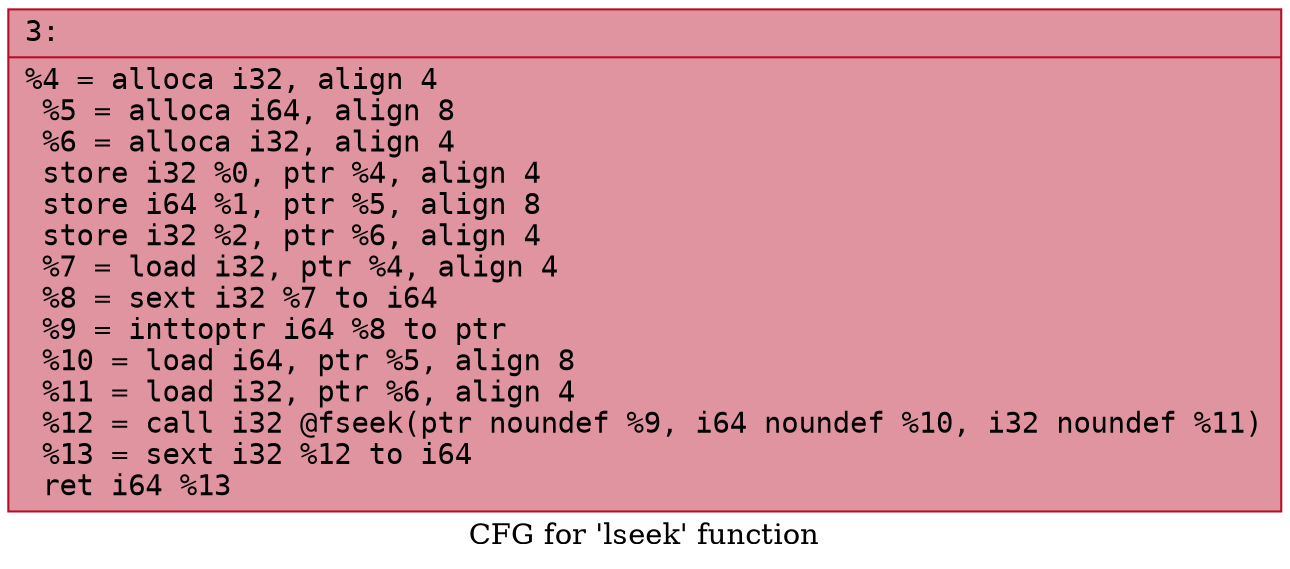 digraph "CFG for 'lseek' function" {
	label="CFG for 'lseek' function";

	Node0x6000009d31b0 [shape=record,color="#b70d28ff", style=filled, fillcolor="#b70d2870" fontname="Courier",label="{3:\l|  %4 = alloca i32, align 4\l  %5 = alloca i64, align 8\l  %6 = alloca i32, align 4\l  store i32 %0, ptr %4, align 4\l  store i64 %1, ptr %5, align 8\l  store i32 %2, ptr %6, align 4\l  %7 = load i32, ptr %4, align 4\l  %8 = sext i32 %7 to i64\l  %9 = inttoptr i64 %8 to ptr\l  %10 = load i64, ptr %5, align 8\l  %11 = load i32, ptr %6, align 4\l  %12 = call i32 @fseek(ptr noundef %9, i64 noundef %10, i32 noundef %11)\l  %13 = sext i32 %12 to i64\l  ret i64 %13\l}"];
}
